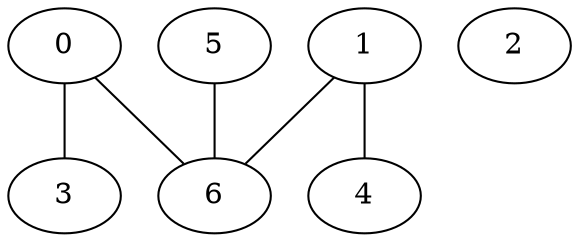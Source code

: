 graph "sampletest150-mod1_image10.bmp" {
	0	 [type=corner,
		x=174,
		y=193];
	3	 [type=endpoint,
		x=198,
		y=284];
	0 -- 3	 [angle0="1.31",
		frequency=1,
		type0=line];
	6	 [type=intersection,
		x=189,
		y=190];
	0 -- 6	 [angle0="-.20",
		frequency=1,
		type0=line];
	1	 [type=corner,
		x=204,
		y=179];
	4	 [type=endpoint,
		x=278,
		y=198];
	1 -- 4	 [angle0=".25",
		frequency=1,
		type0=line];
	1 -- 6	 [angle0="-.63",
		frequency=1,
		type0=line];
	2	 [type=circle,
		x=259,
		y=256];
	5	 [type=endpoint,
		x=362,
		y=356];
	5 -- 6	 [angle0=".76",
		frequency=1,
		type0=line];
}
